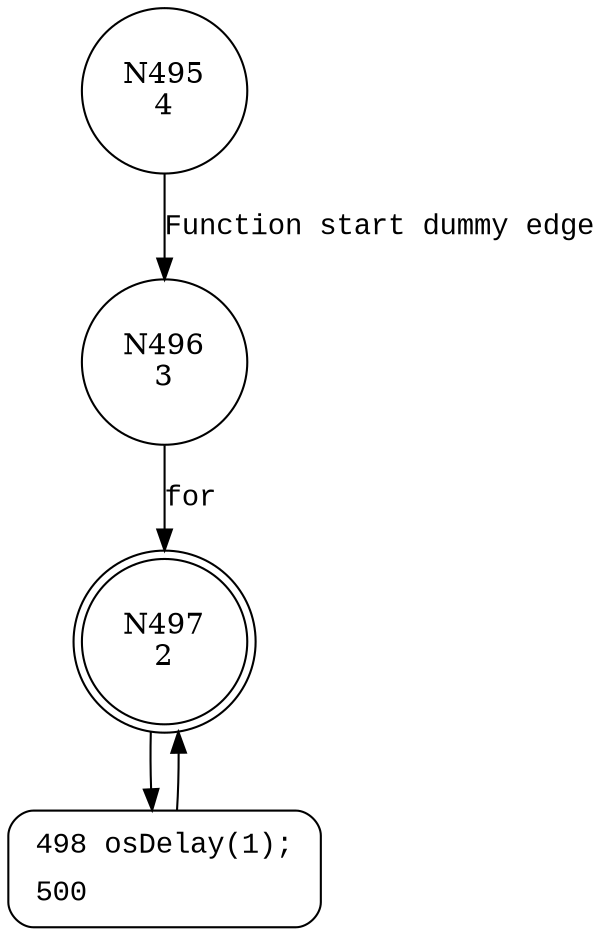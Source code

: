 digraph StartDefaultTask {
495 [shape="circle" label="N495\n4"]
496 [shape="circle" label="N496\n3"]
497 [shape="doublecircle" label="N497\n2"]
498 [shape="circle" label="N498\n1"]
498 [style="filled,bold" penwidth="1" fillcolor="white" fontname="Courier New" shape="Mrecord" label=<<table border="0" cellborder="0" cellpadding="3" bgcolor="white"><tr><td align="right">498</td><td align="left">osDelay(1);</td></tr><tr><td align="right">500</td><td align="left"></td></tr></table>>]
498 -> 497[label=""]
495 -> 496 [label="Function start dummy edge" fontname="Courier New"]
497 -> 498 [label="" fontname="Courier New"]
496 -> 497 [label="for" fontname="Courier New"]
}
